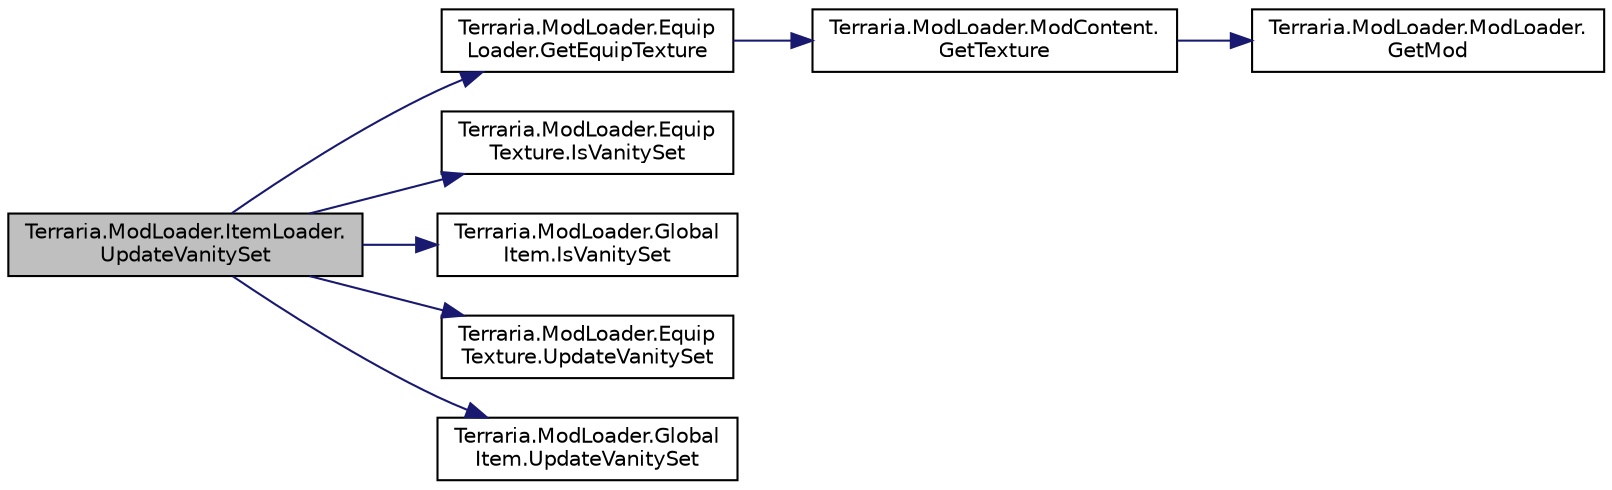 digraph "Terraria.ModLoader.ItemLoader.UpdateVanitySet"
{
  edge [fontname="Helvetica",fontsize="10",labelfontname="Helvetica",labelfontsize="10"];
  node [fontname="Helvetica",fontsize="10",shape=record];
  rankdir="LR";
  Node311 [label="Terraria.ModLoader.ItemLoader.\lUpdateVanitySet",height=0.2,width=0.4,color="black", fillcolor="grey75", style="filled", fontcolor="black"];
  Node311 -> Node312 [color="midnightblue",fontsize="10",style="solid",fontname="Helvetica"];
  Node312 [label="Terraria.ModLoader.Equip\lLoader.GetEquipTexture",height=0.2,width=0.4,color="black", fillcolor="white", style="filled",URL="$class_terraria_1_1_mod_loader_1_1_equip_loader.html#a87c1e9bb37d938a07111fa76bae78575",tooltip="Gets the equipment texture for the specified equipment type and ID. "];
  Node312 -> Node313 [color="midnightblue",fontsize="10",style="solid",fontname="Helvetica"];
  Node313 [label="Terraria.ModLoader.ModContent.\lGetTexture",height=0.2,width=0.4,color="black", fillcolor="white", style="filled",URL="$class_terraria_1_1_mod_loader_1_1_mod_content.html#a9345ee7cb92de23652666ed25d1d0059",tooltip="Gets the texture with the specified name. The name is in the format of \"ModFolder/OtherFolders/FileNa..."];
  Node313 -> Node314 [color="midnightblue",fontsize="10",style="solid",fontname="Helvetica"];
  Node314 [label="Terraria.ModLoader.ModLoader.\lGetMod",height=0.2,width=0.4,color="black", fillcolor="white", style="filled",URL="$class_terraria_1_1_mod_loader_1_1_mod_loader.html#aed988cac63e90351b6ed0bd72495f3af",tooltip="Gets the instance of the Mod with the specified name. "];
  Node311 -> Node315 [color="midnightblue",fontsize="10",style="solid",fontname="Helvetica"];
  Node315 [label="Terraria.ModLoader.Equip\lTexture.IsVanitySet",height=0.2,width=0.4,color="black", fillcolor="white", style="filled",URL="$class_terraria_1_1_mod_loader_1_1_equip_texture.html#acd4647b2d645c915743daa3b734919f7",tooltip="Returns whether or not the head armor, body armor, and leg armor textures make up a set..."];
  Node311 -> Node316 [color="midnightblue",fontsize="10",style="solid",fontname="Helvetica"];
  Node316 [label="Terraria.ModLoader.Global\lItem.IsVanitySet",height=0.2,width=0.4,color="black", fillcolor="white", style="filled",URL="$class_terraria_1_1_mod_loader_1_1_global_item.html#afc66c0f98cbc3d51a577b847d011d711",tooltip="Returns whether or not the head armor, body armor, and leg armor textures make up a set..."];
  Node311 -> Node317 [color="midnightblue",fontsize="10",style="solid",fontname="Helvetica"];
  Node317 [label="Terraria.ModLoader.Equip\lTexture.UpdateVanitySet",height=0.2,width=0.4,color="black", fillcolor="white", style="filled",URL="$class_terraria_1_1_mod_loader_1_1_equip_texture.html#abd69a9fb53d2d6ec87763c26d052e8fa",tooltip="Allows you to create special effects (such as dust) when the player wears this equipment texture&#39;s va..."];
  Node311 -> Node318 [color="midnightblue",fontsize="10",style="solid",fontname="Helvetica"];
  Node318 [label="Terraria.ModLoader.Global\lItem.UpdateVanitySet",height=0.2,width=0.4,color="black", fillcolor="white", style="filled",URL="$class_terraria_1_1_mod_loader_1_1_global_item.html#acea1ec4dfa7de3501671ec24cb5dd3a2",tooltip="Allows you to create special effects (such as dust) when the player wears the vanity set with the giv..."];
}
